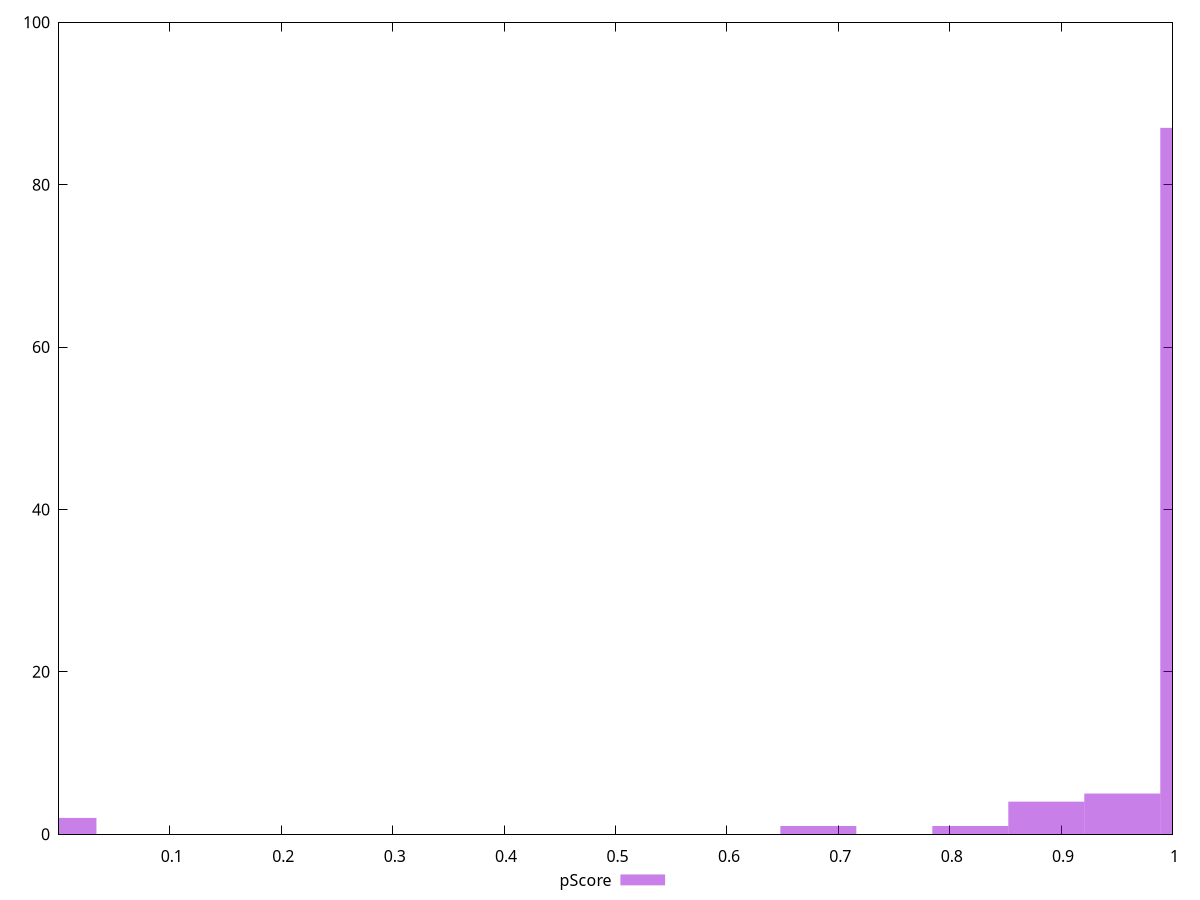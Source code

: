 reset

$pScore <<EOF
0 2
0.9549269875607727 5
1.023136058100828 87
0.8867179170207174 4
0.6820907054005519 1
0.8185088464806622 1
EOF

set key outside below
set boxwidth 0.06820907054005519
set xrange [0.0005018386019959298:0.9999993380488856]
set yrange [0:100]
set trange [0:100]
set style fill transparent solid 0.5 noborder
set terminal svg size 640, 490 enhanced background rgb 'white'
set output "report_00026_2021-02-22T21:38:55.199Z/estimated-input-latency/samples/pages/pScore/histogram.svg"

plot $pScore title "pScore" with boxes

reset
